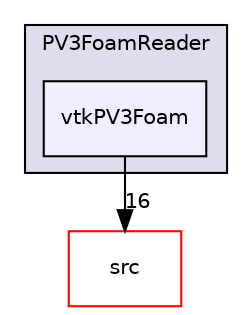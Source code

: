 digraph "applications/utilities/postProcessing/graphics/PV3Readers/PV3FoamReader/vtkPV3Foam" {
  bgcolor=transparent;
  compound=true
  node [ fontsize="10", fontname="Helvetica"];
  edge [ labelfontsize="10", labelfontname="Helvetica"];
  subgraph clusterdir_a41cf283fc0017e469e853d5428fcca2 {
    graph [ bgcolor="#ddddee", pencolor="black", label="PV3FoamReader" fontname="Helvetica", fontsize="10", URL="dir_a41cf283fc0017e469e853d5428fcca2.html"]
  dir_4af3ce566c653b338027846ac3ddc9f5 [shape=box, label="vtkPV3Foam", style="filled", fillcolor="#eeeeff", pencolor="black", URL="dir_4af3ce566c653b338027846ac3ddc9f5.html"];
  }
  dir_68267d1309a1af8e8297ef4c3efbcdba [shape=box label="src" color="red" URL="dir_68267d1309a1af8e8297ef4c3efbcdba.html"];
  dir_4af3ce566c653b338027846ac3ddc9f5->dir_68267d1309a1af8e8297ef4c3efbcdba [headlabel="16", labeldistance=1.5 headhref="dir_000635_000736.html"];
}
